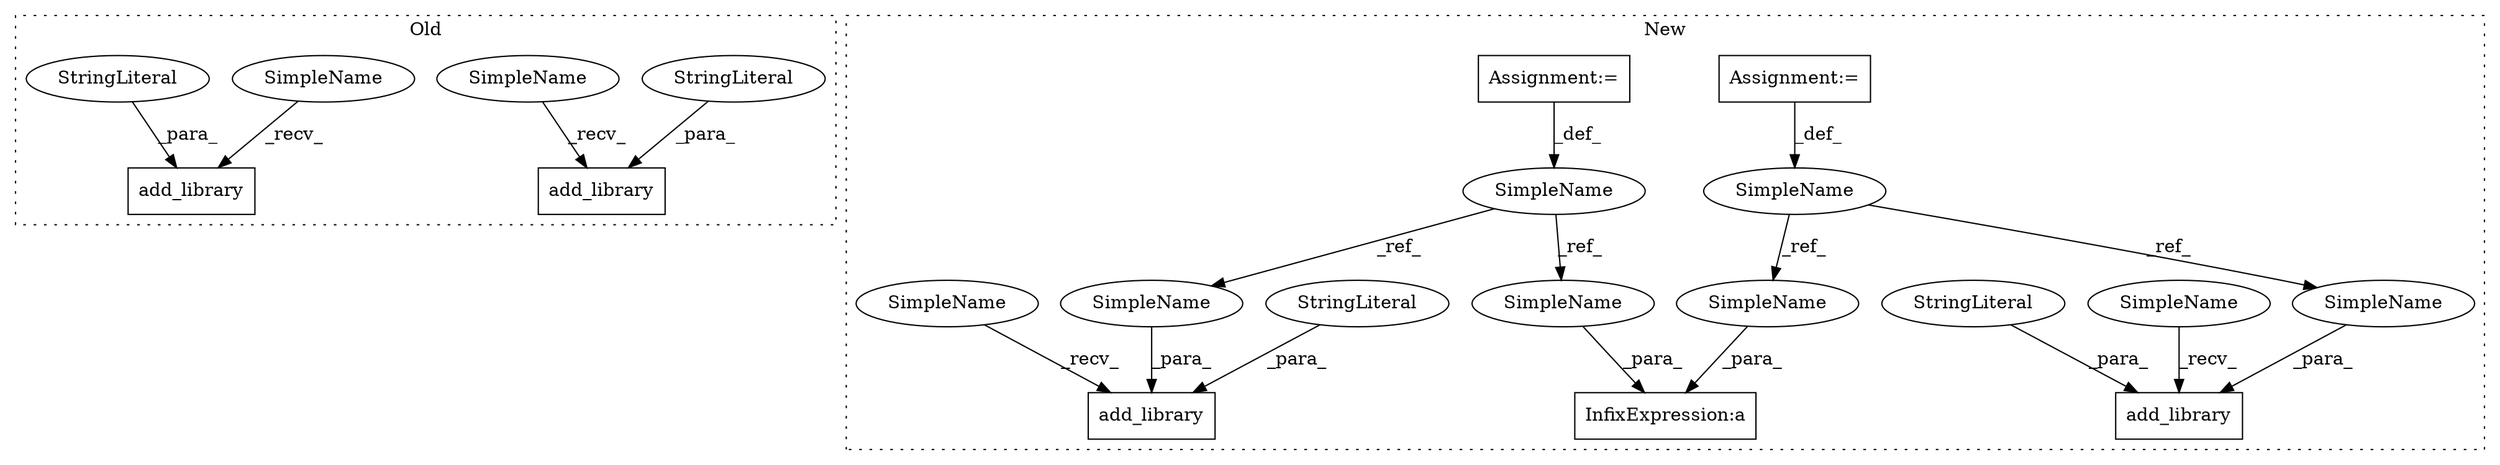 digraph G {
subgraph cluster0 {
1 [label="add_library" a="32" s="521,585" l="12,1" shape="box"];
3 [label="StringLiteral" a="45" s="533" l="14" shape="ellipse"];
8 [label="add_library" a="32" s="706,762" l="12,1" shape="box"];
12 [label="StringLiteral" a="45" s="718" l="10" shape="ellipse"];
18 [label="SimpleName" a="42" s="514" l="6" shape="ellipse"];
19 [label="SimpleName" a="42" s="699" l="6" shape="ellipse"];
label = "Old";
style="dotted";
}
subgraph cluster1 {
2 [label="add_library" a="32" s="1105,1138" l="12,1" shape="box"];
4 [label="StringLiteral" a="45" s="1117" l="9" shape="ellipse"];
5 [label="Assignment:=" a="7" s="819" l="1" shape="box"];
6 [label="InfixExpression:a" a="27" s="1986" l="3" shape="box"];
7 [label="SimpleName" a="42" s="808" l="11" shape="ellipse"];
9 [label="add_library" a="32" s="913,956" l="12,1" shape="box"];
10 [label="SimpleName" a="42" s="643" l="16" shape="ellipse"];
11 [label="StringLiteral" a="45" s="925" l="14" shape="ellipse"];
13 [label="Assignment:=" a="7" s="659" l="1" shape="box"];
14 [label="SimpleName" a="42" s="1989" l="16" shape="ellipse"];
15 [label="SimpleName" a="42" s="940" l="16" shape="ellipse"];
16 [label="SimpleName" a="42" s="1975" l="11" shape="ellipse"];
17 [label="SimpleName" a="42" s="1127" l="11" shape="ellipse"];
20 [label="SimpleName" a="42" s="1098" l="6" shape="ellipse"];
21 [label="SimpleName" a="42" s="906" l="6" shape="ellipse"];
label = "New";
style="dotted";
}
3 -> 1 [label="_para_"];
4 -> 2 [label="_para_"];
5 -> 7 [label="_def_"];
7 -> 16 [label="_ref_"];
7 -> 17 [label="_ref_"];
10 -> 15 [label="_ref_"];
10 -> 14 [label="_ref_"];
11 -> 9 [label="_para_"];
12 -> 8 [label="_para_"];
13 -> 10 [label="_def_"];
14 -> 6 [label="_para_"];
15 -> 9 [label="_para_"];
16 -> 6 [label="_para_"];
17 -> 2 [label="_para_"];
18 -> 1 [label="_recv_"];
19 -> 8 [label="_recv_"];
20 -> 2 [label="_recv_"];
21 -> 9 [label="_recv_"];
}